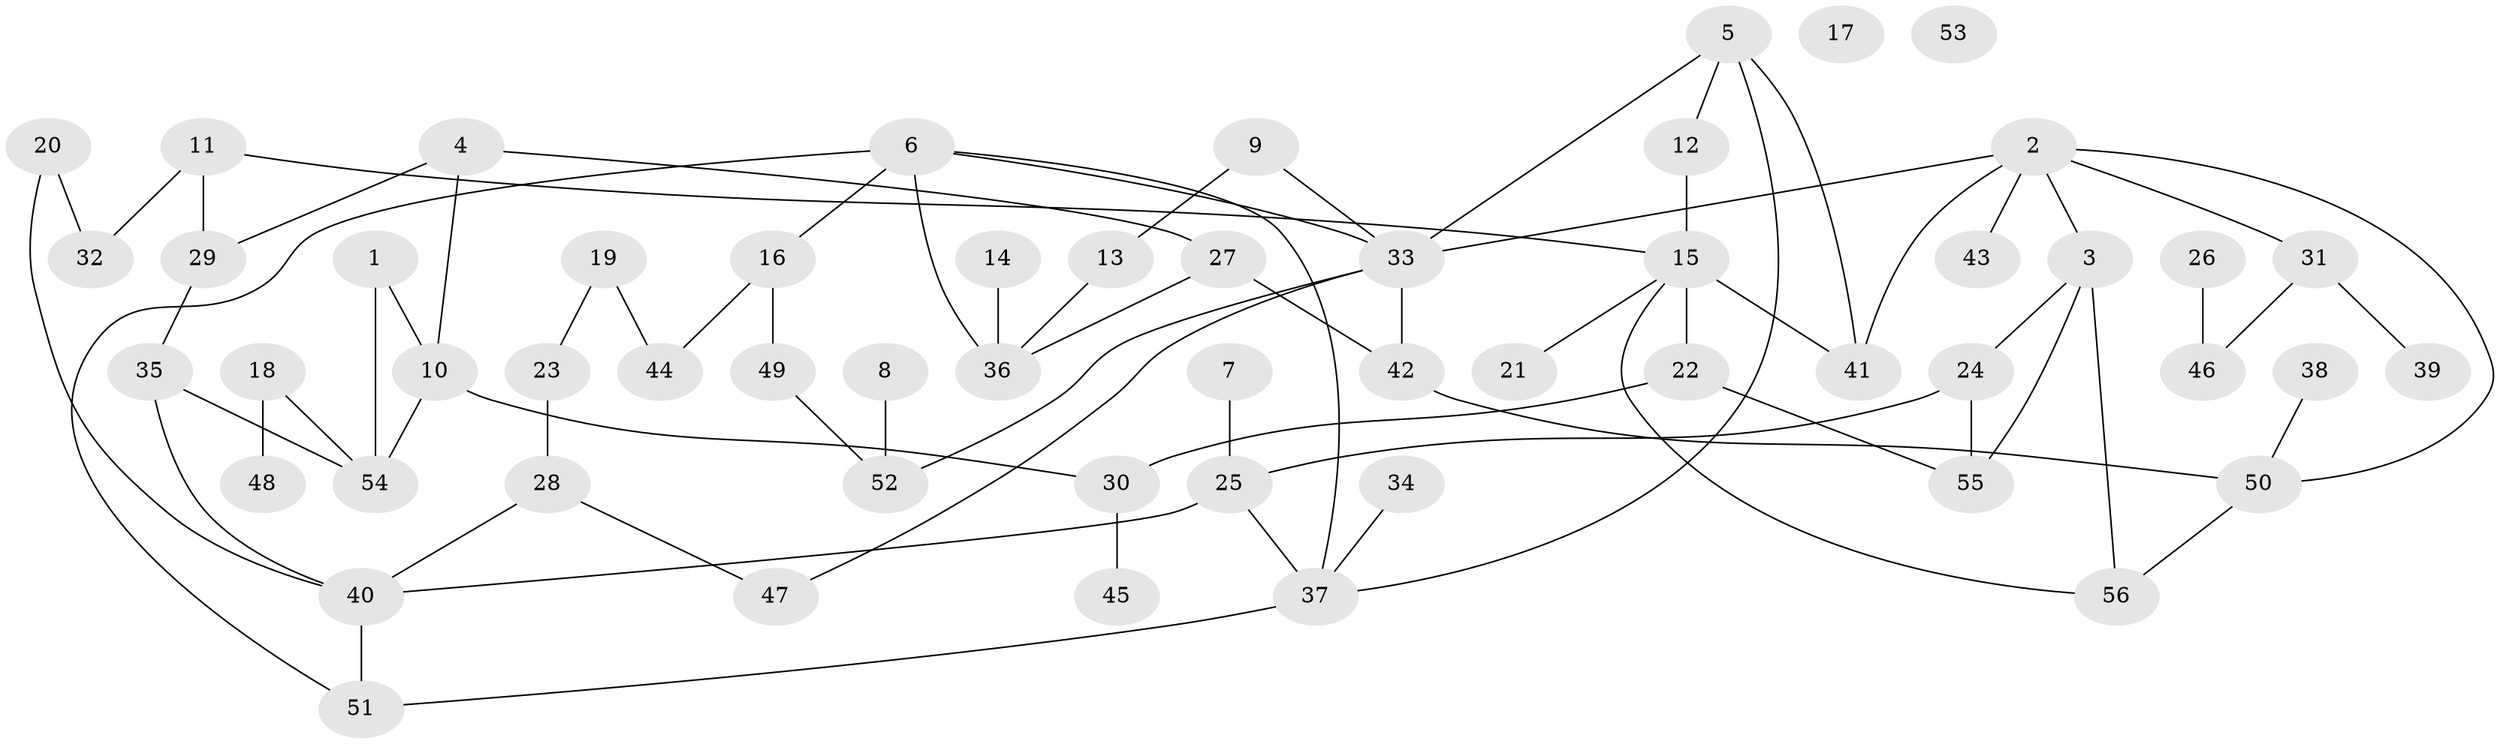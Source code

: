 // Generated by graph-tools (version 1.1) at 2025/33/03/09/25 02:33:28]
// undirected, 56 vertices, 75 edges
graph export_dot {
graph [start="1"]
  node [color=gray90,style=filled];
  1;
  2;
  3;
  4;
  5;
  6;
  7;
  8;
  9;
  10;
  11;
  12;
  13;
  14;
  15;
  16;
  17;
  18;
  19;
  20;
  21;
  22;
  23;
  24;
  25;
  26;
  27;
  28;
  29;
  30;
  31;
  32;
  33;
  34;
  35;
  36;
  37;
  38;
  39;
  40;
  41;
  42;
  43;
  44;
  45;
  46;
  47;
  48;
  49;
  50;
  51;
  52;
  53;
  54;
  55;
  56;
  1 -- 10;
  1 -- 54;
  2 -- 3;
  2 -- 31;
  2 -- 33;
  2 -- 41;
  2 -- 43;
  2 -- 50;
  3 -- 24;
  3 -- 55;
  3 -- 56;
  4 -- 10;
  4 -- 27;
  4 -- 29;
  5 -- 12;
  5 -- 33;
  5 -- 37;
  5 -- 41;
  6 -- 16;
  6 -- 33;
  6 -- 36;
  6 -- 37;
  6 -- 51;
  7 -- 25;
  8 -- 52;
  9 -- 13;
  9 -- 33;
  10 -- 30;
  10 -- 54;
  11 -- 15;
  11 -- 29;
  11 -- 32;
  12 -- 15;
  13 -- 36;
  14 -- 36;
  15 -- 21;
  15 -- 22;
  15 -- 41;
  15 -- 56;
  16 -- 44;
  16 -- 49;
  18 -- 48;
  18 -- 54;
  19 -- 23;
  19 -- 44;
  20 -- 32;
  20 -- 40;
  22 -- 30;
  22 -- 55;
  23 -- 28;
  24 -- 25;
  24 -- 55;
  25 -- 37;
  25 -- 40;
  26 -- 46;
  27 -- 36;
  27 -- 42;
  28 -- 40;
  28 -- 47;
  29 -- 35;
  30 -- 45;
  31 -- 39;
  31 -- 46;
  33 -- 42;
  33 -- 47;
  33 -- 52;
  34 -- 37;
  35 -- 40;
  35 -- 54;
  37 -- 51;
  38 -- 50;
  40 -- 51;
  42 -- 50;
  49 -- 52;
  50 -- 56;
}
